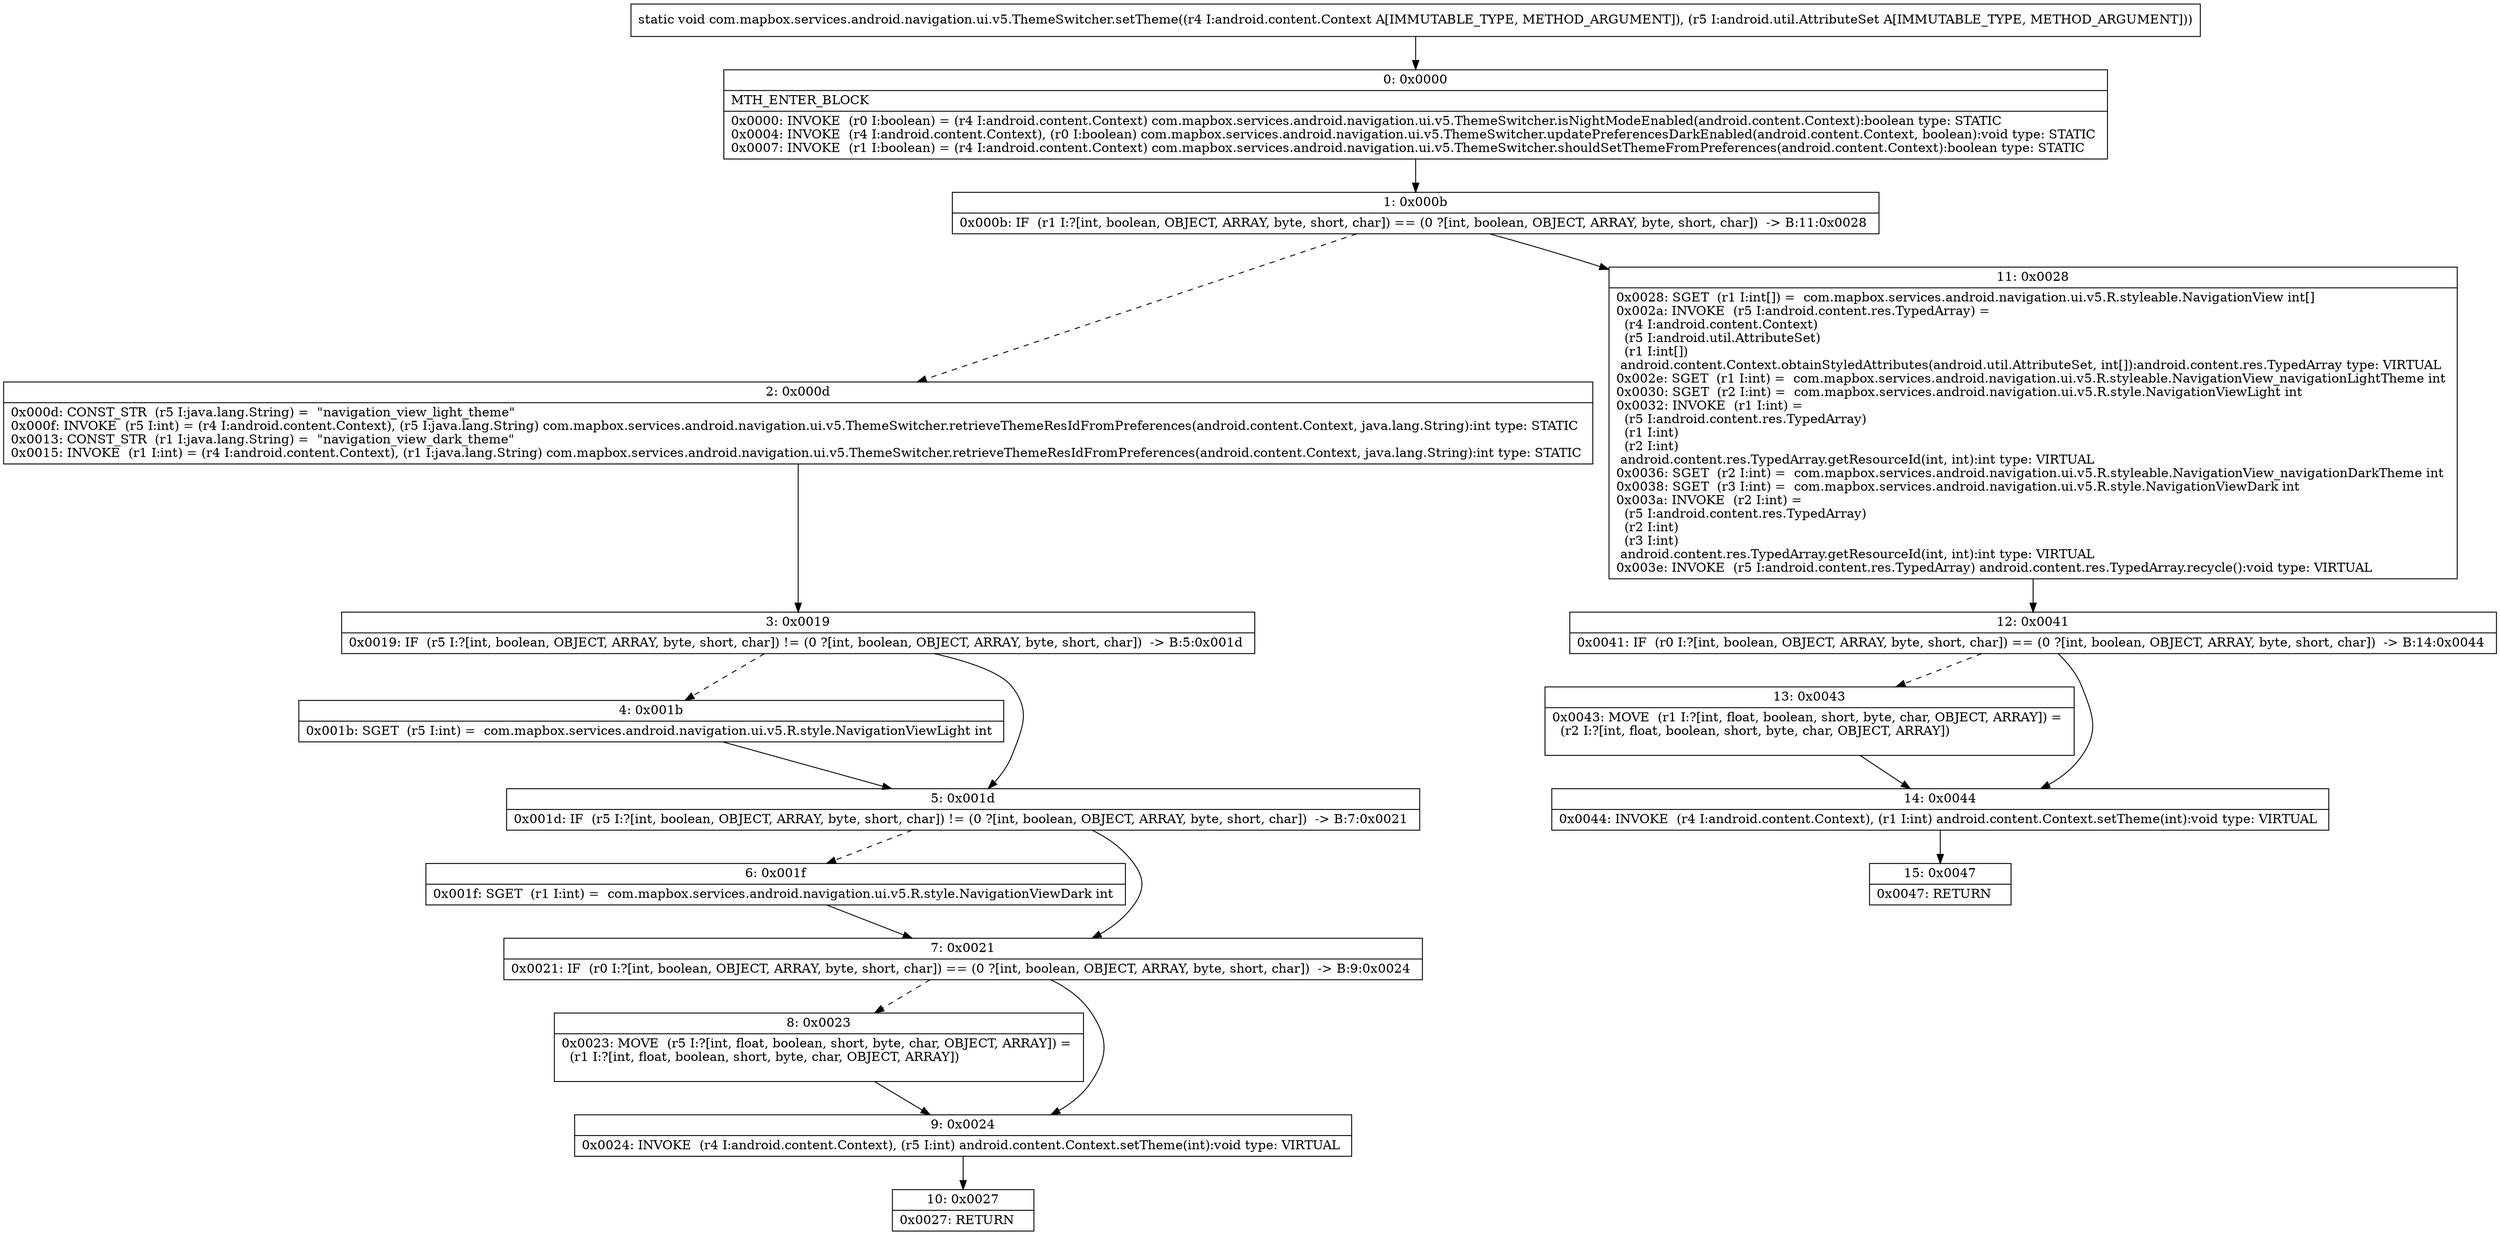 digraph "CFG forcom.mapbox.services.android.navigation.ui.v5.ThemeSwitcher.setTheme(Landroid\/content\/Context;Landroid\/util\/AttributeSet;)V" {
Node_0 [shape=record,label="{0\:\ 0x0000|MTH_ENTER_BLOCK\l|0x0000: INVOKE  (r0 I:boolean) = (r4 I:android.content.Context) com.mapbox.services.android.navigation.ui.v5.ThemeSwitcher.isNightModeEnabled(android.content.Context):boolean type: STATIC \l0x0004: INVOKE  (r4 I:android.content.Context), (r0 I:boolean) com.mapbox.services.android.navigation.ui.v5.ThemeSwitcher.updatePreferencesDarkEnabled(android.content.Context, boolean):void type: STATIC \l0x0007: INVOKE  (r1 I:boolean) = (r4 I:android.content.Context) com.mapbox.services.android.navigation.ui.v5.ThemeSwitcher.shouldSetThemeFromPreferences(android.content.Context):boolean type: STATIC \l}"];
Node_1 [shape=record,label="{1\:\ 0x000b|0x000b: IF  (r1 I:?[int, boolean, OBJECT, ARRAY, byte, short, char]) == (0 ?[int, boolean, OBJECT, ARRAY, byte, short, char])  \-\> B:11:0x0028 \l}"];
Node_2 [shape=record,label="{2\:\ 0x000d|0x000d: CONST_STR  (r5 I:java.lang.String) =  \"navigation_view_light_theme\" \l0x000f: INVOKE  (r5 I:int) = (r4 I:android.content.Context), (r5 I:java.lang.String) com.mapbox.services.android.navigation.ui.v5.ThemeSwitcher.retrieveThemeResIdFromPreferences(android.content.Context, java.lang.String):int type: STATIC \l0x0013: CONST_STR  (r1 I:java.lang.String) =  \"navigation_view_dark_theme\" \l0x0015: INVOKE  (r1 I:int) = (r4 I:android.content.Context), (r1 I:java.lang.String) com.mapbox.services.android.navigation.ui.v5.ThemeSwitcher.retrieveThemeResIdFromPreferences(android.content.Context, java.lang.String):int type: STATIC \l}"];
Node_3 [shape=record,label="{3\:\ 0x0019|0x0019: IF  (r5 I:?[int, boolean, OBJECT, ARRAY, byte, short, char]) != (0 ?[int, boolean, OBJECT, ARRAY, byte, short, char])  \-\> B:5:0x001d \l}"];
Node_4 [shape=record,label="{4\:\ 0x001b|0x001b: SGET  (r5 I:int) =  com.mapbox.services.android.navigation.ui.v5.R.style.NavigationViewLight int \l}"];
Node_5 [shape=record,label="{5\:\ 0x001d|0x001d: IF  (r5 I:?[int, boolean, OBJECT, ARRAY, byte, short, char]) != (0 ?[int, boolean, OBJECT, ARRAY, byte, short, char])  \-\> B:7:0x0021 \l}"];
Node_6 [shape=record,label="{6\:\ 0x001f|0x001f: SGET  (r1 I:int) =  com.mapbox.services.android.navigation.ui.v5.R.style.NavigationViewDark int \l}"];
Node_7 [shape=record,label="{7\:\ 0x0021|0x0021: IF  (r0 I:?[int, boolean, OBJECT, ARRAY, byte, short, char]) == (0 ?[int, boolean, OBJECT, ARRAY, byte, short, char])  \-\> B:9:0x0024 \l}"];
Node_8 [shape=record,label="{8\:\ 0x0023|0x0023: MOVE  (r5 I:?[int, float, boolean, short, byte, char, OBJECT, ARRAY]) = \l  (r1 I:?[int, float, boolean, short, byte, char, OBJECT, ARRAY])\l \l}"];
Node_9 [shape=record,label="{9\:\ 0x0024|0x0024: INVOKE  (r4 I:android.content.Context), (r5 I:int) android.content.Context.setTheme(int):void type: VIRTUAL \l}"];
Node_10 [shape=record,label="{10\:\ 0x0027|0x0027: RETURN   \l}"];
Node_11 [shape=record,label="{11\:\ 0x0028|0x0028: SGET  (r1 I:int[]) =  com.mapbox.services.android.navigation.ui.v5.R.styleable.NavigationView int[] \l0x002a: INVOKE  (r5 I:android.content.res.TypedArray) = \l  (r4 I:android.content.Context)\l  (r5 I:android.util.AttributeSet)\l  (r1 I:int[])\l android.content.Context.obtainStyledAttributes(android.util.AttributeSet, int[]):android.content.res.TypedArray type: VIRTUAL \l0x002e: SGET  (r1 I:int) =  com.mapbox.services.android.navigation.ui.v5.R.styleable.NavigationView_navigationLightTheme int \l0x0030: SGET  (r2 I:int) =  com.mapbox.services.android.navigation.ui.v5.R.style.NavigationViewLight int \l0x0032: INVOKE  (r1 I:int) = \l  (r5 I:android.content.res.TypedArray)\l  (r1 I:int)\l  (r2 I:int)\l android.content.res.TypedArray.getResourceId(int, int):int type: VIRTUAL \l0x0036: SGET  (r2 I:int) =  com.mapbox.services.android.navigation.ui.v5.R.styleable.NavigationView_navigationDarkTheme int \l0x0038: SGET  (r3 I:int) =  com.mapbox.services.android.navigation.ui.v5.R.style.NavigationViewDark int \l0x003a: INVOKE  (r2 I:int) = \l  (r5 I:android.content.res.TypedArray)\l  (r2 I:int)\l  (r3 I:int)\l android.content.res.TypedArray.getResourceId(int, int):int type: VIRTUAL \l0x003e: INVOKE  (r5 I:android.content.res.TypedArray) android.content.res.TypedArray.recycle():void type: VIRTUAL \l}"];
Node_12 [shape=record,label="{12\:\ 0x0041|0x0041: IF  (r0 I:?[int, boolean, OBJECT, ARRAY, byte, short, char]) == (0 ?[int, boolean, OBJECT, ARRAY, byte, short, char])  \-\> B:14:0x0044 \l}"];
Node_13 [shape=record,label="{13\:\ 0x0043|0x0043: MOVE  (r1 I:?[int, float, boolean, short, byte, char, OBJECT, ARRAY]) = \l  (r2 I:?[int, float, boolean, short, byte, char, OBJECT, ARRAY])\l \l}"];
Node_14 [shape=record,label="{14\:\ 0x0044|0x0044: INVOKE  (r4 I:android.content.Context), (r1 I:int) android.content.Context.setTheme(int):void type: VIRTUAL \l}"];
Node_15 [shape=record,label="{15\:\ 0x0047|0x0047: RETURN   \l}"];
MethodNode[shape=record,label="{static void com.mapbox.services.android.navigation.ui.v5.ThemeSwitcher.setTheme((r4 I:android.content.Context A[IMMUTABLE_TYPE, METHOD_ARGUMENT]), (r5 I:android.util.AttributeSet A[IMMUTABLE_TYPE, METHOD_ARGUMENT])) }"];
MethodNode -> Node_0;
Node_0 -> Node_1;
Node_1 -> Node_2[style=dashed];
Node_1 -> Node_11;
Node_2 -> Node_3;
Node_3 -> Node_4[style=dashed];
Node_3 -> Node_5;
Node_4 -> Node_5;
Node_5 -> Node_6[style=dashed];
Node_5 -> Node_7;
Node_6 -> Node_7;
Node_7 -> Node_8[style=dashed];
Node_7 -> Node_9;
Node_8 -> Node_9;
Node_9 -> Node_10;
Node_11 -> Node_12;
Node_12 -> Node_13[style=dashed];
Node_12 -> Node_14;
Node_13 -> Node_14;
Node_14 -> Node_15;
}

